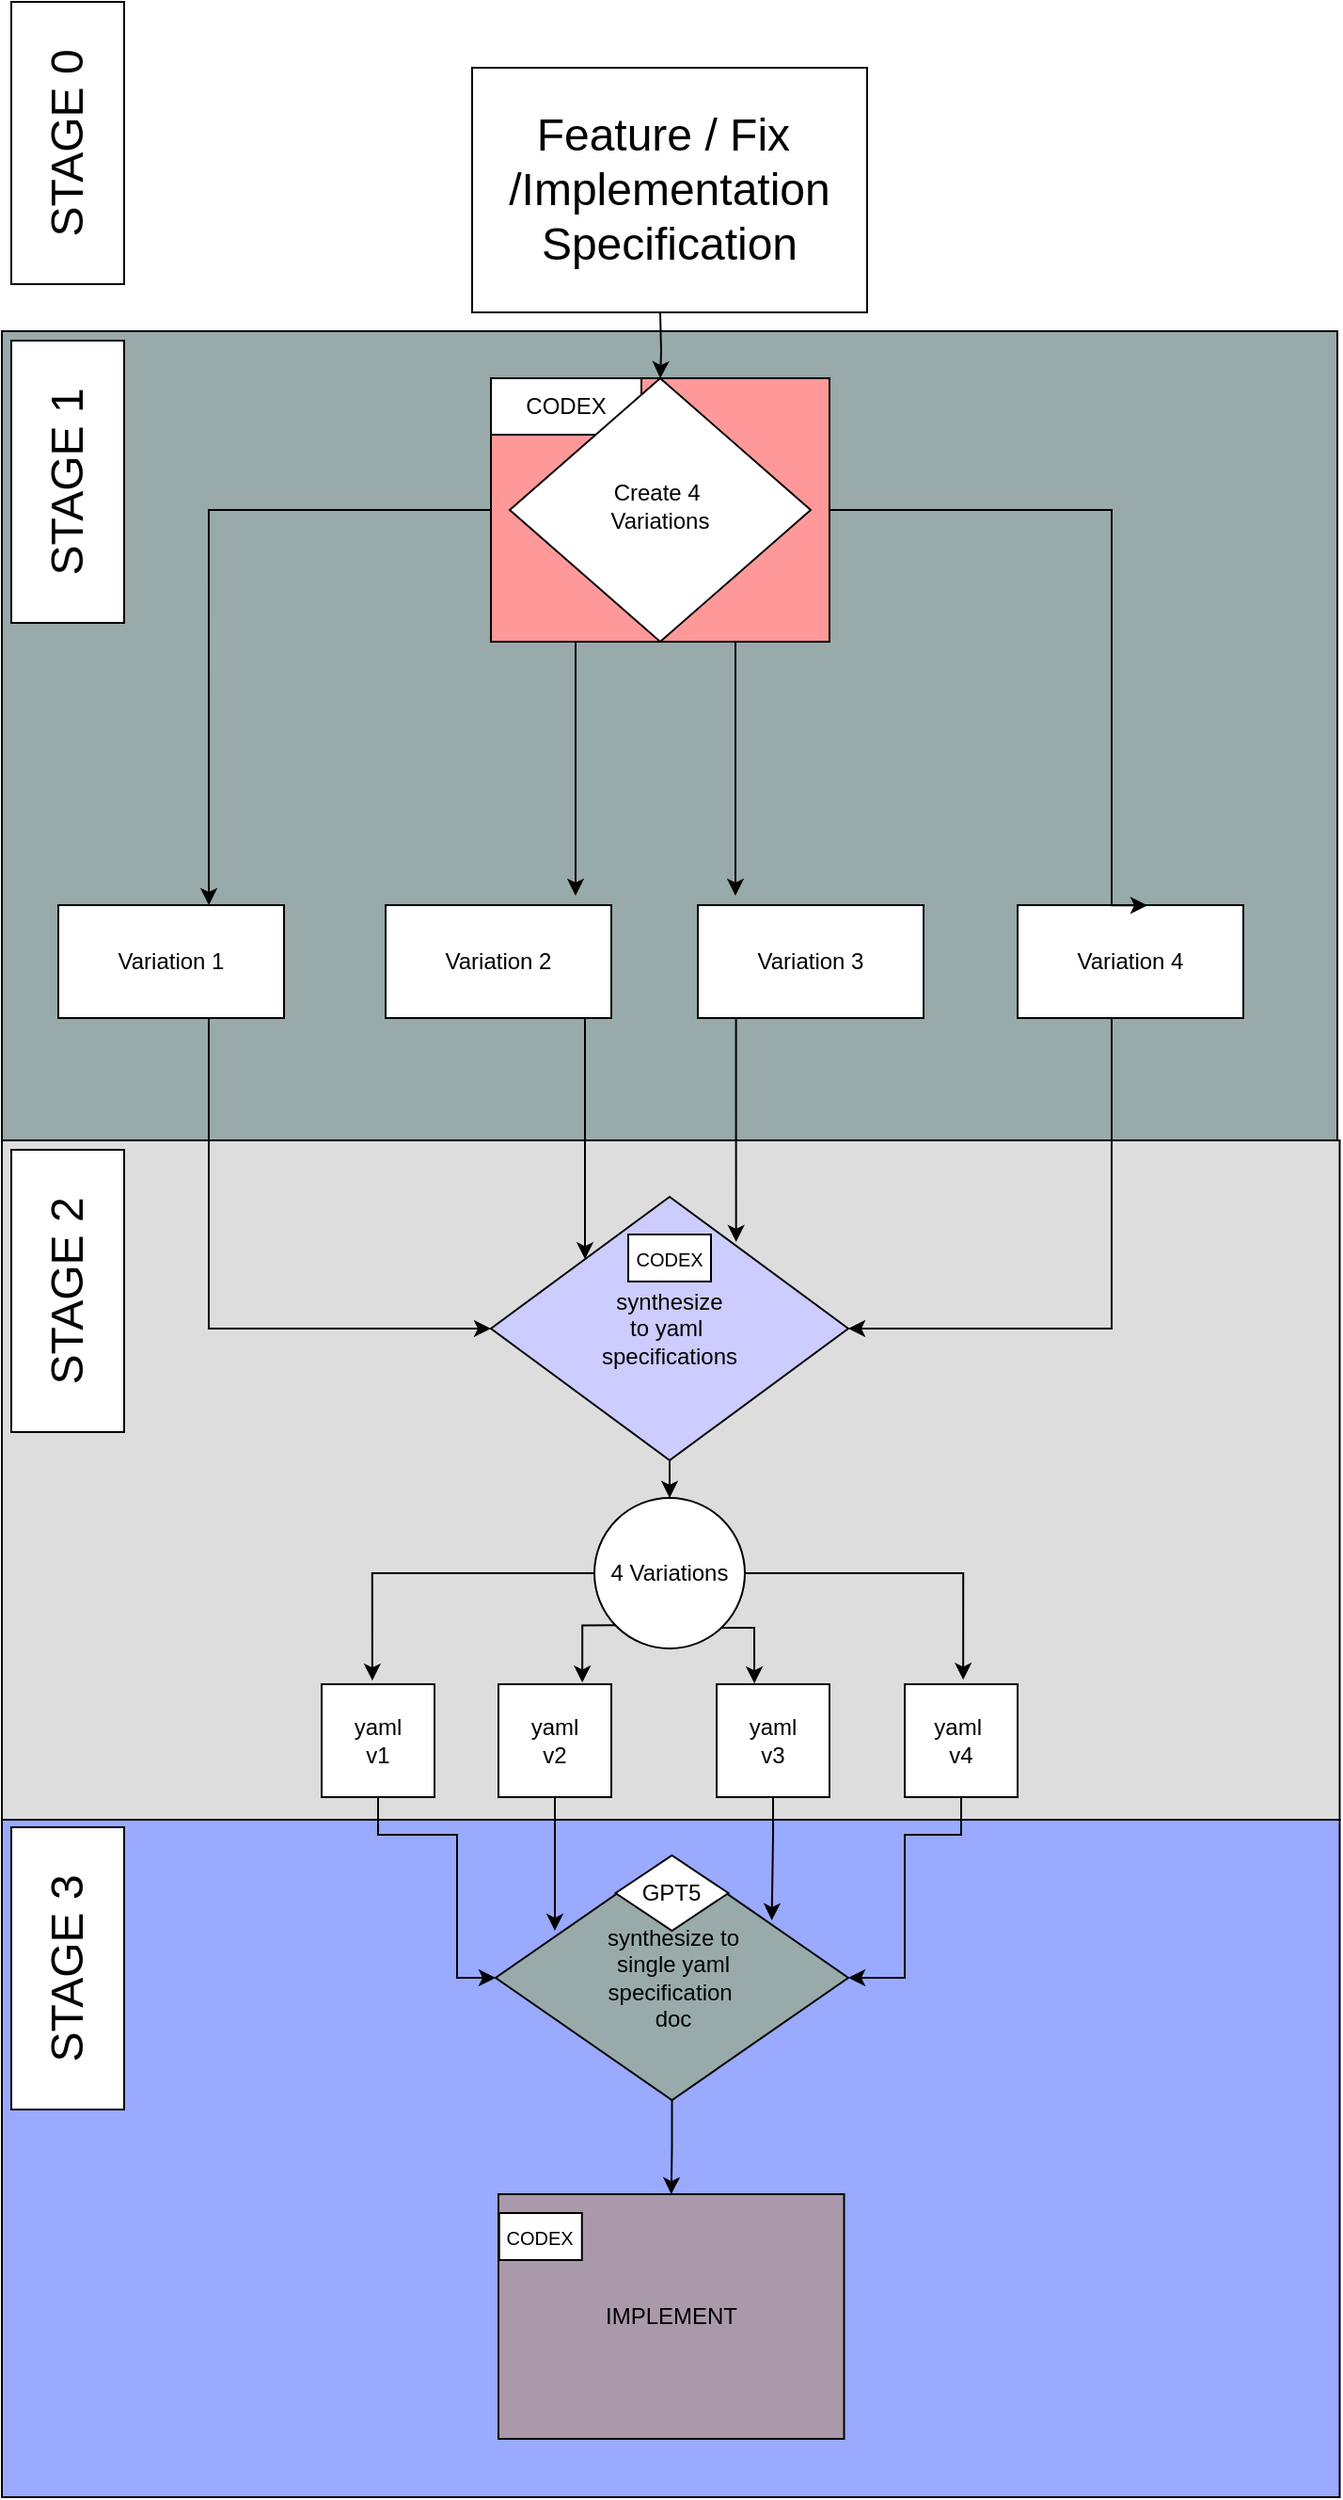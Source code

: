 <mxfile version="26.1.1">
  <diagram id="C5RBs43oDa-KdzZeNtuy" name="Page-1">
    <mxGraphModel dx="1976" dy="2054" grid="1" gridSize="10" guides="1" tooltips="1" connect="1" arrows="1" fold="1" page="1" pageScale="1.4" pageWidth="827" pageHeight="1169" math="0" shadow="0">
      <root>
        <mxCell id="WIyWlLk6GJQsqaUBKTNV-0" />
        <mxCell id="WIyWlLk6GJQsqaUBKTNV-1" parent="WIyWlLk6GJQsqaUBKTNV-0" />
        <mxCell id="ctwbnyeOsI7lr9kB-gZt-62" value="&lt;span style=&quot;font-size: 24px;&quot;&gt;Feature / Fix&amp;nbsp; /Implementation Specification&lt;/span&gt;" style="whiteSpace=wrap;html=1;" vertex="1" parent="WIyWlLk6GJQsqaUBKTNV-1">
          <mxGeometry x="330" y="80" width="210" height="130" as="geometry" />
        </mxCell>
        <mxCell id="ctwbnyeOsI7lr9kB-gZt-57" value="" style="whiteSpace=wrap;html=1;fillColor=#99aaff" vertex="1" parent="WIyWlLk6GJQsqaUBKTNV-1">
          <mxGeometry x="80" y="1011" width="711.25" height="360" as="geometry" />
        </mxCell>
        <mxCell id="ctwbnyeOsI7lr9kB-gZt-56" value="" style="whiteSpace=wrap;html=1;fillColor=#dddddd" vertex="1" parent="WIyWlLk6GJQsqaUBKTNV-1">
          <mxGeometry x="80" y="650" width="711.25" height="361" as="geometry" />
        </mxCell>
        <mxCell id="ctwbnyeOsI7lr9kB-gZt-55" value="" style="whiteSpace=wrap;html=1;fillColor=#99aaaa" vertex="1" parent="WIyWlLk6GJQsqaUBKTNV-1">
          <mxGeometry x="80" y="220" width="710" height="430" as="geometry" />
        </mxCell>
        <mxCell id="ctwbnyeOsI7lr9kB-gZt-4" value="" style="edgeStyle=orthogonalEdgeStyle;rounded=0;orthogonalLoop=1;jettySize=auto;html=1;" edge="1" parent="WIyWlLk6GJQsqaUBKTNV-1" target="WIyWlLk6GJQsqaUBKTNV-6">
          <mxGeometry relative="1" as="geometry">
            <mxPoint x="430" y="210" as="sourcePoint" />
          </mxGeometry>
        </mxCell>
        <mxCell id="ctwbnyeOsI7lr9kB-gZt-3" value="" style="group" vertex="1" connectable="0" parent="WIyWlLk6GJQsqaUBKTNV-1">
          <mxGeometry x="340" y="245" width="180" height="140" as="geometry" />
        </mxCell>
        <mxCell id="ctwbnyeOsI7lr9kB-gZt-1" value="" style="whiteSpace=wrap;html=1;fillColor=#ff9999" vertex="1" parent="ctwbnyeOsI7lr9kB-gZt-3">
          <mxGeometry width="180" height="140" as="geometry" />
        </mxCell>
        <mxCell id="ctwbnyeOsI7lr9kB-gZt-2" value="CODEX" style="whiteSpace=wrap;html=1;" vertex="1" parent="ctwbnyeOsI7lr9kB-gZt-3">
          <mxGeometry width="80" height="30" as="geometry" />
        </mxCell>
        <mxCell id="WIyWlLk6GJQsqaUBKTNV-6" value="Create 4&amp;nbsp;&lt;div&gt;Variations&lt;/div&gt;" style="rhombus;whiteSpace=wrap;html=1;shadow=0;fontFamily=Helvetica;fontSize=12;align=center;strokeWidth=1;spacing=6;spacingTop=-4;" parent="ctwbnyeOsI7lr9kB-gZt-3" vertex="1">
          <mxGeometry x="10" width="160" height="140" as="geometry" />
        </mxCell>
        <mxCell id="ctwbnyeOsI7lr9kB-gZt-24" style="edgeStyle=orthogonalEdgeStyle;rounded=0;orthogonalLoop=1;jettySize=auto;html=1;" edge="1" parent="WIyWlLk6GJQsqaUBKTNV-1" source="ctwbnyeOsI7lr9kB-gZt-5" target="ctwbnyeOsI7lr9kB-gZt-23">
          <mxGeometry relative="1" as="geometry">
            <mxPoint x="170" y="750" as="targetPoint" />
            <Array as="points">
              <mxPoint x="190" y="750" />
            </Array>
          </mxGeometry>
        </mxCell>
        <mxCell id="ctwbnyeOsI7lr9kB-gZt-5" value="Variation 1" style="whiteSpace=wrap;html=1;" vertex="1" parent="WIyWlLk6GJQsqaUBKTNV-1">
          <mxGeometry x="110" y="525" width="120" height="60" as="geometry" />
        </mxCell>
        <mxCell id="ctwbnyeOsI7lr9kB-gZt-25" style="edgeStyle=orthogonalEdgeStyle;rounded=0;orthogonalLoop=1;jettySize=auto;html=1;" edge="1" parent="WIyWlLk6GJQsqaUBKTNV-1" source="ctwbnyeOsI7lr9kB-gZt-6" target="ctwbnyeOsI7lr9kB-gZt-23">
          <mxGeometry relative="1" as="geometry">
            <Array as="points">
              <mxPoint x="390" y="610" />
              <mxPoint x="390" y="610" />
            </Array>
          </mxGeometry>
        </mxCell>
        <mxCell id="ctwbnyeOsI7lr9kB-gZt-6" value="Variation 2" style="whiteSpace=wrap;html=1;" vertex="1" parent="WIyWlLk6GJQsqaUBKTNV-1">
          <mxGeometry x="284" y="525" width="120" height="60" as="geometry" />
        </mxCell>
        <mxCell id="ctwbnyeOsI7lr9kB-gZt-26" style="edgeStyle=orthogonalEdgeStyle;rounded=0;orthogonalLoop=1;jettySize=auto;html=1;entryX=0.686;entryY=0.171;entryDx=0;entryDy=0;entryPerimeter=0;" edge="1" parent="WIyWlLk6GJQsqaUBKTNV-1" source="ctwbnyeOsI7lr9kB-gZt-7" target="ctwbnyeOsI7lr9kB-gZt-23">
          <mxGeometry relative="1" as="geometry">
            <Array as="points">
              <mxPoint x="470" y="632" />
            </Array>
          </mxGeometry>
        </mxCell>
        <mxCell id="ctwbnyeOsI7lr9kB-gZt-7" value="Variation 3" style="whiteSpace=wrap;html=1;" vertex="1" parent="WIyWlLk6GJQsqaUBKTNV-1">
          <mxGeometry x="450" y="525" width="120" height="60" as="geometry" />
        </mxCell>
        <mxCell id="ctwbnyeOsI7lr9kB-gZt-27" style="edgeStyle=orthogonalEdgeStyle;rounded=0;orthogonalLoop=1;jettySize=auto;html=1;" edge="1" parent="WIyWlLk6GJQsqaUBKTNV-1" source="ctwbnyeOsI7lr9kB-gZt-8" target="ctwbnyeOsI7lr9kB-gZt-23">
          <mxGeometry relative="1" as="geometry">
            <mxPoint x="630" y="740" as="targetPoint" />
            <Array as="points">
              <mxPoint x="670" y="750" />
            </Array>
          </mxGeometry>
        </mxCell>
        <mxCell id="ctwbnyeOsI7lr9kB-gZt-8" value="Variation 4" style="whiteSpace=wrap;html=1;" vertex="1" parent="WIyWlLk6GJQsqaUBKTNV-1">
          <mxGeometry x="620" y="525" width="120" height="60" as="geometry" />
        </mxCell>
        <mxCell id="ctwbnyeOsI7lr9kB-gZt-9" style="edgeStyle=orthogonalEdgeStyle;rounded=0;orthogonalLoop=1;jettySize=auto;html=1;entryX=0.667;entryY=0;entryDx=0;entryDy=0;entryPerimeter=0;" edge="1" parent="WIyWlLk6GJQsqaUBKTNV-1" target="ctwbnyeOsI7lr9kB-gZt-5">
          <mxGeometry relative="1" as="geometry">
            <mxPoint x="340" y="295" as="sourcePoint" />
            <mxPoint x="187.04" y="505" as="targetPoint" />
            <Array as="points">
              <mxPoint x="340" y="315" />
              <mxPoint x="190" y="315" />
            </Array>
          </mxGeometry>
        </mxCell>
        <mxCell id="ctwbnyeOsI7lr9kB-gZt-10" style="edgeStyle=orthogonalEdgeStyle;rounded=0;orthogonalLoop=1;jettySize=auto;html=1;exitX=0.25;exitY=1;exitDx=0;exitDy=0;" edge="1" parent="WIyWlLk6GJQsqaUBKTNV-1" source="ctwbnyeOsI7lr9kB-gZt-1">
          <mxGeometry relative="1" as="geometry">
            <mxPoint x="385" y="520" as="targetPoint" />
            <Array as="points">
              <mxPoint x="385" y="480" />
              <mxPoint x="385" y="480" />
            </Array>
          </mxGeometry>
        </mxCell>
        <mxCell id="ctwbnyeOsI7lr9kB-gZt-16" style="edgeStyle=orthogonalEdgeStyle;rounded=0;orthogonalLoop=1;jettySize=auto;html=1;" edge="1" parent="WIyWlLk6GJQsqaUBKTNV-1" source="ctwbnyeOsI7lr9kB-gZt-1">
          <mxGeometry relative="1" as="geometry">
            <mxPoint x="470" y="520" as="targetPoint" />
            <Array as="points">
              <mxPoint x="470" y="520" />
            </Array>
          </mxGeometry>
        </mxCell>
        <mxCell id="ctwbnyeOsI7lr9kB-gZt-17" style="edgeStyle=orthogonalEdgeStyle;rounded=0;orthogonalLoop=1;jettySize=auto;html=1;entryX=0.575;entryY=0.002;entryDx=0;entryDy=0;entryPerimeter=0;" edge="1" parent="WIyWlLk6GJQsqaUBKTNV-1" source="ctwbnyeOsI7lr9kB-gZt-1" target="ctwbnyeOsI7lr9kB-gZt-8">
          <mxGeometry relative="1" as="geometry">
            <Array as="points">
              <mxPoint x="670" y="315" />
              <mxPoint x="670" y="525" />
            </Array>
          </mxGeometry>
        </mxCell>
        <mxCell id="ctwbnyeOsI7lr9kB-gZt-33" style="edgeStyle=orthogonalEdgeStyle;rounded=0;orthogonalLoop=1;jettySize=auto;html=1;" edge="1" parent="WIyWlLk6GJQsqaUBKTNV-1" source="ctwbnyeOsI7lr9kB-gZt-23" target="ctwbnyeOsI7lr9kB-gZt-31">
          <mxGeometry relative="1" as="geometry" />
        </mxCell>
        <mxCell id="ctwbnyeOsI7lr9kB-gZt-23" value="synthesize&lt;div&gt;to yaml&amp;nbsp;&lt;/div&gt;&lt;div&gt;specifications&lt;/div&gt;" style="rhombus;whiteSpace=wrap;html=1;fillColor=#ccccff" vertex="1" parent="WIyWlLk6GJQsqaUBKTNV-1">
          <mxGeometry x="340" y="680" width="190" height="140" as="geometry" />
        </mxCell>
        <mxCell id="ctwbnyeOsI7lr9kB-gZt-41" style="edgeStyle=orthogonalEdgeStyle;rounded=0;orthogonalLoop=1;jettySize=auto;html=1;exitX=0.847;exitY=0.863;exitDx=0;exitDy=0;exitPerimeter=0;entryX=0.334;entryY=-0.007;entryDx=0;entryDy=0;entryPerimeter=0;" edge="1" parent="WIyWlLk6GJQsqaUBKTNV-1" source="ctwbnyeOsI7lr9kB-gZt-31" target="ctwbnyeOsI7lr9kB-gZt-36">
          <mxGeometry relative="1" as="geometry">
            <mxPoint x="480" y="940" as="targetPoint" />
            <Array as="points">
              <mxPoint x="480" y="909" />
            </Array>
          </mxGeometry>
        </mxCell>
        <mxCell id="ctwbnyeOsI7lr9kB-gZt-31" value="4 Variations" style="ellipse;whiteSpace=wrap;html=1;" vertex="1" parent="WIyWlLk6GJQsqaUBKTNV-1">
          <mxGeometry x="395" y="840" width="80" height="80" as="geometry" />
        </mxCell>
        <mxCell id="ctwbnyeOsI7lr9kB-gZt-45" style="edgeStyle=orthogonalEdgeStyle;rounded=0;orthogonalLoop=1;jettySize=auto;html=1;entryX=0;entryY=0.5;entryDx=0;entryDy=0;" edge="1" parent="WIyWlLk6GJQsqaUBKTNV-1" source="ctwbnyeOsI7lr9kB-gZt-34" target="ctwbnyeOsI7lr9kB-gZt-43">
          <mxGeometry relative="1" as="geometry">
            <Array as="points">
              <mxPoint x="280" y="1019" />
              <mxPoint x="322" y="1019" />
              <mxPoint x="322" y="1095" />
            </Array>
          </mxGeometry>
        </mxCell>
        <mxCell id="ctwbnyeOsI7lr9kB-gZt-34" value="yaml&lt;div&gt;v1&lt;/div&gt;" style="whiteSpace=wrap;html=1;" vertex="1" parent="WIyWlLk6GJQsqaUBKTNV-1">
          <mxGeometry x="250" y="939" width="60" height="60" as="geometry" />
        </mxCell>
        <mxCell id="ctwbnyeOsI7lr9kB-gZt-35" value="yaml&lt;div&gt;v2&lt;/div&gt;" style="whiteSpace=wrap;html=1;" vertex="1" parent="WIyWlLk6GJQsqaUBKTNV-1">
          <mxGeometry x="344" y="939" width="60" height="60" as="geometry" />
        </mxCell>
        <mxCell id="ctwbnyeOsI7lr9kB-gZt-36" value="yaml&lt;div&gt;v3&lt;/div&gt;" style="whiteSpace=wrap;html=1;" vertex="1" parent="WIyWlLk6GJQsqaUBKTNV-1">
          <mxGeometry x="460" y="939" width="60" height="60" as="geometry" />
        </mxCell>
        <mxCell id="ctwbnyeOsI7lr9kB-gZt-49" style="edgeStyle=orthogonalEdgeStyle;rounded=0;orthogonalLoop=1;jettySize=auto;html=1;entryX=1;entryY=0.5;entryDx=0;entryDy=0;" edge="1" parent="WIyWlLk6GJQsqaUBKTNV-1" source="ctwbnyeOsI7lr9kB-gZt-37" target="ctwbnyeOsI7lr9kB-gZt-43">
          <mxGeometry relative="1" as="geometry">
            <Array as="points">
              <mxPoint x="590" y="1019" />
              <mxPoint x="560" y="1019" />
              <mxPoint x="560" y="1095" />
            </Array>
          </mxGeometry>
        </mxCell>
        <mxCell id="ctwbnyeOsI7lr9kB-gZt-37" value="yaml&amp;nbsp;&lt;div&gt;v4&lt;/div&gt;" style="whiteSpace=wrap;html=1;" vertex="1" parent="WIyWlLk6GJQsqaUBKTNV-1">
          <mxGeometry x="560" y="939" width="60" height="60" as="geometry" />
        </mxCell>
        <mxCell id="ctwbnyeOsI7lr9kB-gZt-39" style="edgeStyle=orthogonalEdgeStyle;rounded=0;orthogonalLoop=1;jettySize=auto;html=1;entryX=0.449;entryY=-0.032;entryDx=0;entryDy=0;entryPerimeter=0;" edge="1" parent="WIyWlLk6GJQsqaUBKTNV-1" source="ctwbnyeOsI7lr9kB-gZt-31" target="ctwbnyeOsI7lr9kB-gZt-34">
          <mxGeometry relative="1" as="geometry" />
        </mxCell>
        <mxCell id="ctwbnyeOsI7lr9kB-gZt-40" style="edgeStyle=orthogonalEdgeStyle;rounded=0;orthogonalLoop=1;jettySize=auto;html=1;entryX=0.743;entryY=-0.014;entryDx=0;entryDy=0;entryPerimeter=0;exitX=0.144;exitY=0.846;exitDx=0;exitDy=0;exitPerimeter=0;" edge="1" parent="WIyWlLk6GJQsqaUBKTNV-1" source="ctwbnyeOsI7lr9kB-gZt-31" target="ctwbnyeOsI7lr9kB-gZt-35">
          <mxGeometry relative="1" as="geometry" />
        </mxCell>
        <mxCell id="ctwbnyeOsI7lr9kB-gZt-42" style="edgeStyle=orthogonalEdgeStyle;rounded=0;orthogonalLoop=1;jettySize=auto;html=1;entryX=0.518;entryY=-0.039;entryDx=0;entryDy=0;entryPerimeter=0;" edge="1" parent="WIyWlLk6GJQsqaUBKTNV-1" source="ctwbnyeOsI7lr9kB-gZt-31" target="ctwbnyeOsI7lr9kB-gZt-37">
          <mxGeometry relative="1" as="geometry" />
        </mxCell>
        <mxCell id="ctwbnyeOsI7lr9kB-gZt-53" style="edgeStyle=orthogonalEdgeStyle;rounded=0;orthogonalLoop=1;jettySize=auto;html=1;entryX=0.5;entryY=0;entryDx=0;entryDy=0;" edge="1" parent="WIyWlLk6GJQsqaUBKTNV-1" source="ctwbnyeOsI7lr9kB-gZt-43" target="ctwbnyeOsI7lr9kB-gZt-50">
          <mxGeometry relative="1" as="geometry" />
        </mxCell>
        <mxCell id="ctwbnyeOsI7lr9kB-gZt-43" value="synthesize to&lt;div&gt;single yaml&lt;/div&gt;&lt;div&gt;specification&amp;nbsp;&lt;/div&gt;&lt;div&gt;doc&lt;/div&gt;" style="rhombus;whiteSpace=wrap;html=1;fillColor=#99aaaa" vertex="1" parent="WIyWlLk6GJQsqaUBKTNV-1">
          <mxGeometry x="342.5" y="1030" width="187.5" height="130" as="geometry" />
        </mxCell>
        <mxCell id="ctwbnyeOsI7lr9kB-gZt-47" style="edgeStyle=orthogonalEdgeStyle;rounded=0;orthogonalLoop=1;jettySize=auto;html=1;entryX=0.168;entryY=0.308;entryDx=0;entryDy=0;entryPerimeter=0;" edge="1" parent="WIyWlLk6GJQsqaUBKTNV-1" source="ctwbnyeOsI7lr9kB-gZt-35" target="ctwbnyeOsI7lr9kB-gZt-43">
          <mxGeometry relative="1" as="geometry" />
        </mxCell>
        <mxCell id="ctwbnyeOsI7lr9kB-gZt-48" style="edgeStyle=orthogonalEdgeStyle;rounded=0;orthogonalLoop=1;jettySize=auto;html=1;entryX=0.783;entryY=0.265;entryDx=0;entryDy=0;entryPerimeter=0;" edge="1" parent="WIyWlLk6GJQsqaUBKTNV-1" source="ctwbnyeOsI7lr9kB-gZt-36" target="ctwbnyeOsI7lr9kB-gZt-43">
          <mxGeometry relative="1" as="geometry" />
        </mxCell>
        <mxCell id="ctwbnyeOsI7lr9kB-gZt-50" value="IMPLEMENT" style="whiteSpace=wrap;html=1;fillColor=#aa99aa" vertex="1" parent="WIyWlLk6GJQsqaUBKTNV-1">
          <mxGeometry x="344" y="1210" width="183.75" height="130" as="geometry" />
        </mxCell>
        <mxCell id="ctwbnyeOsI7lr9kB-gZt-51" value="&lt;font style=&quot;font-size: 10px;&quot;&gt;CODEX&lt;/font&gt;" style="whiteSpace=wrap;html=1;" vertex="1" parent="WIyWlLk6GJQsqaUBKTNV-1">
          <mxGeometry x="413" y="700" width="44" height="25" as="geometry" />
        </mxCell>
        <mxCell id="ctwbnyeOsI7lr9kB-gZt-52" value="&lt;font style=&quot;font-size: 10px;&quot;&gt;CODEX&lt;/font&gt;" style="whiteSpace=wrap;html=1;" vertex="1" parent="WIyWlLk6GJQsqaUBKTNV-1">
          <mxGeometry x="344.38" y="1220" width="44" height="25" as="geometry" />
        </mxCell>
        <mxCell id="ctwbnyeOsI7lr9kB-gZt-54" value="GPT5" style="rhombus;whiteSpace=wrap;html=1;" vertex="1" parent="WIyWlLk6GJQsqaUBKTNV-1">
          <mxGeometry x="406.25" y="1030" width="60" height="40" as="geometry" />
        </mxCell>
        <mxCell id="ctwbnyeOsI7lr9kB-gZt-58" value="&lt;font style=&quot;font-size: 24px;&quot;&gt;STAGE 1&lt;/font&gt;" style="whiteSpace=wrap;html=1;rotation=-90;" vertex="1" parent="WIyWlLk6GJQsqaUBKTNV-1">
          <mxGeometry x="40" y="270" width="150" height="60" as="geometry" />
        </mxCell>
        <mxCell id="ctwbnyeOsI7lr9kB-gZt-59" value="&lt;font style=&quot;font-size: 24px;&quot;&gt;STAGE 2&lt;/font&gt;" style="whiteSpace=wrap;html=1;rotation=-90;" vertex="1" parent="WIyWlLk6GJQsqaUBKTNV-1">
          <mxGeometry x="40" y="700" width="150" height="60" as="geometry" />
        </mxCell>
        <mxCell id="ctwbnyeOsI7lr9kB-gZt-60" value="&lt;font style=&quot;font-size: 24px;&quot;&gt;STAGE 3&lt;/font&gt;" style="whiteSpace=wrap;html=1;rotation=-90;" vertex="1" parent="WIyWlLk6GJQsqaUBKTNV-1">
          <mxGeometry x="40" y="1060" width="150" height="60" as="geometry" />
        </mxCell>
        <mxCell id="ctwbnyeOsI7lr9kB-gZt-63" value="&lt;font style=&quot;font-size: 24px;&quot;&gt;STAGE 0&lt;/font&gt;" style="whiteSpace=wrap;html=1;rotation=-90;" vertex="1" parent="WIyWlLk6GJQsqaUBKTNV-1">
          <mxGeometry x="40" y="90" width="150" height="60" as="geometry" />
        </mxCell>
      </root>
    </mxGraphModel>
  </diagram>
</mxfile>
